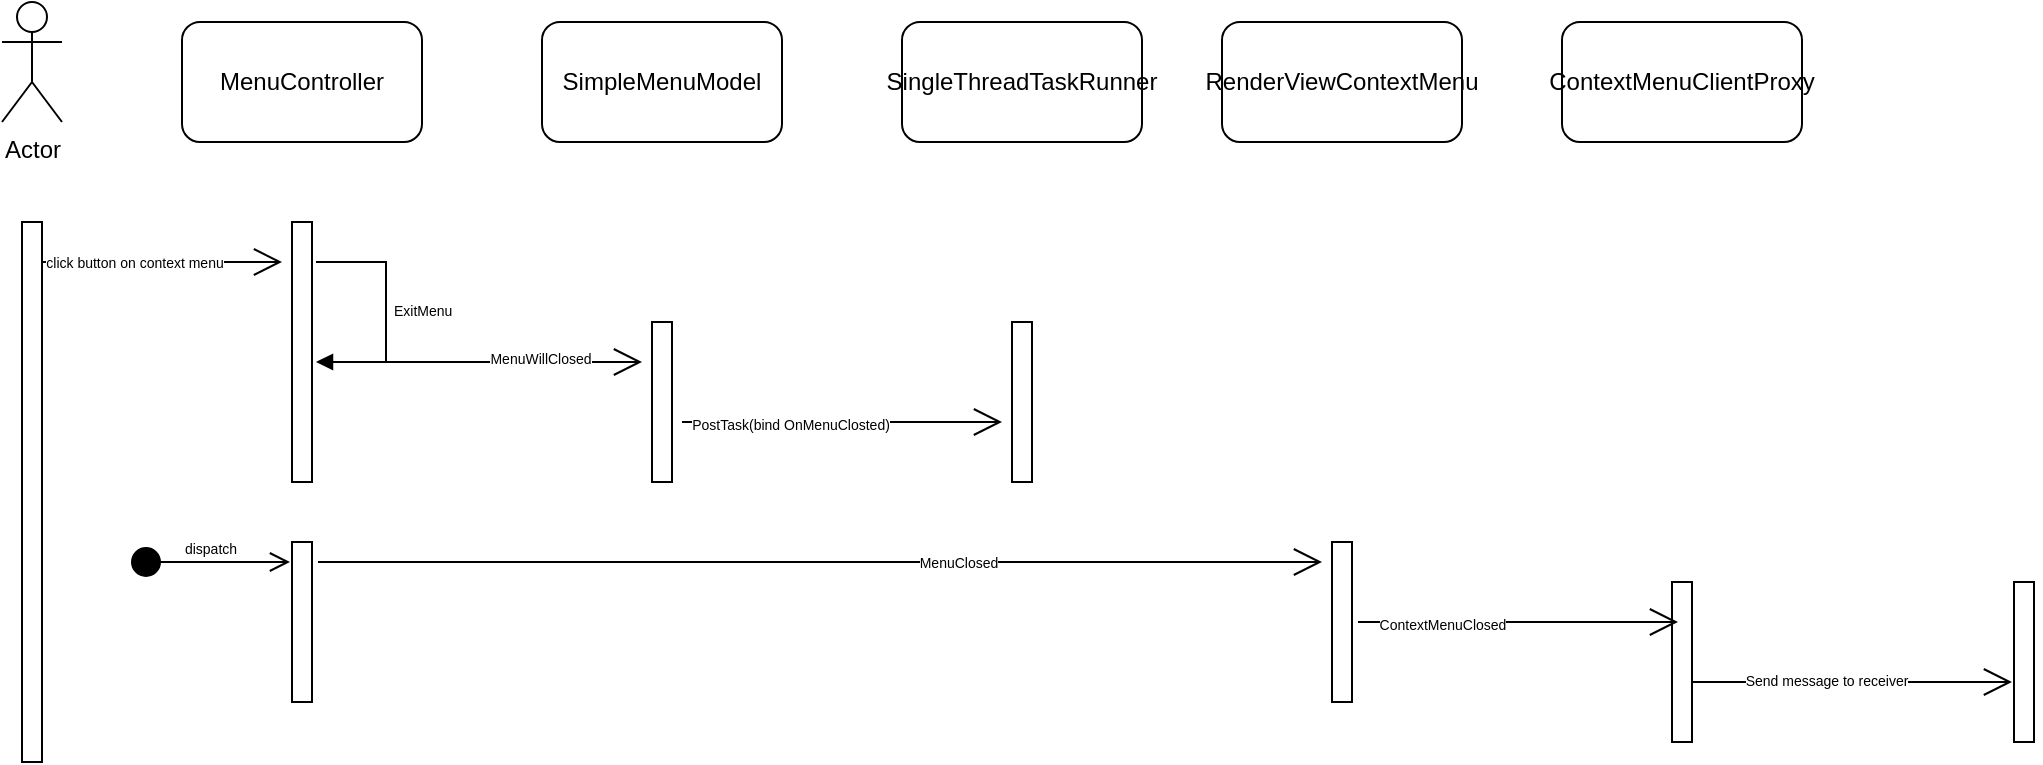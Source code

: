 <mxfile version="20.8.0" type="github">
  <diagram id="kgpKYQtTHZ0yAKxKKP6v" name="Page-1">
    <mxGraphModel dx="2027" dy="1148" grid="1" gridSize="10" guides="1" tooltips="1" connect="1" arrows="1" fold="1" page="1" pageScale="1" pageWidth="1200" pageHeight="1600" math="0" shadow="0">
      <root>
        <mxCell id="0" />
        <mxCell id="1" parent="0" />
        <mxCell id="VODS6yynZhj1xDqW8S6w-1" value="Actor" style="shape=umlActor;verticalLabelPosition=bottom;verticalAlign=top;html=1;" vertex="1" parent="1">
          <mxGeometry x="50" y="130" width="30" height="60" as="geometry" />
        </mxCell>
        <mxCell id="VODS6yynZhj1xDqW8S6w-2" value="" style="html=1;points=[];perimeter=orthogonalPerimeter;" vertex="1" parent="1">
          <mxGeometry x="60" y="240" width="10" height="270" as="geometry" />
        </mxCell>
        <mxCell id="VODS6yynZhj1xDqW8S6w-3" value="MenuController" style="rounded=1;whiteSpace=wrap;html=1;" vertex="1" parent="1">
          <mxGeometry x="140" y="140" width="120" height="60" as="geometry" />
        </mxCell>
        <mxCell id="VODS6yynZhj1xDqW8S6w-4" value="" style="html=1;points=[];perimeter=orthogonalPerimeter;" vertex="1" parent="1">
          <mxGeometry x="195" y="240" width="10" height="130" as="geometry" />
        </mxCell>
        <mxCell id="VODS6yynZhj1xDqW8S6w-5" value="" style="endArrow=open;endFill=1;endSize=12;html=1;rounded=0;" edge="1" parent="1">
          <mxGeometry width="160" relative="1" as="geometry">
            <mxPoint x="70" y="260" as="sourcePoint" />
            <mxPoint x="190" y="260" as="targetPoint" />
          </mxGeometry>
        </mxCell>
        <mxCell id="VODS6yynZhj1xDqW8S6w-6" value="&lt;font style=&quot;font-size: 7px;&quot;&gt;click button on context menu&lt;/font&gt;" style="edgeLabel;html=1;align=center;verticalAlign=middle;resizable=0;points=[];" vertex="1" connectable="0" parent="VODS6yynZhj1xDqW8S6w-5">
          <mxGeometry x="-0.233" y="1" relative="1" as="geometry">
            <mxPoint as="offset" />
          </mxGeometry>
        </mxCell>
        <mxCell id="VODS6yynZhj1xDqW8S6w-7" value="ExitMenu" style="edgeStyle=orthogonalEdgeStyle;html=1;align=left;spacingLeft=2;endArrow=block;rounded=0;fontSize=7;" edge="1" parent="1">
          <mxGeometry relative="1" as="geometry">
            <mxPoint x="207" y="260" as="sourcePoint" />
            <Array as="points">
              <mxPoint x="242" y="260" />
            </Array>
            <mxPoint x="207" y="310" as="targetPoint" />
          </mxGeometry>
        </mxCell>
        <mxCell id="VODS6yynZhj1xDqW8S6w-8" value="SimpleMenuModel" style="rounded=1;whiteSpace=wrap;html=1;fontSize=12;" vertex="1" parent="1">
          <mxGeometry x="320" y="140" width="120" height="60" as="geometry" />
        </mxCell>
        <mxCell id="VODS6yynZhj1xDqW8S6w-9" value="" style="html=1;points=[];perimeter=orthogonalPerimeter;fontSize=12;" vertex="1" parent="1">
          <mxGeometry x="375" y="290" width="10" height="80" as="geometry" />
        </mxCell>
        <mxCell id="VODS6yynZhj1xDqW8S6w-10" value="" style="endArrow=open;endFill=1;endSize=12;html=1;rounded=0;fontSize=12;" edge="1" parent="1">
          <mxGeometry width="160" relative="1" as="geometry">
            <mxPoint x="210" y="310" as="sourcePoint" />
            <mxPoint x="370" y="310" as="targetPoint" />
          </mxGeometry>
        </mxCell>
        <mxCell id="VODS6yynZhj1xDqW8S6w-11" value="MenuWillClosed" style="edgeLabel;html=1;align=center;verticalAlign=middle;resizable=0;points=[];fontSize=7;" vertex="1" connectable="0" parent="VODS6yynZhj1xDqW8S6w-10">
          <mxGeometry x="0.362" y="1" relative="1" as="geometry">
            <mxPoint as="offset" />
          </mxGeometry>
        </mxCell>
        <mxCell id="VODS6yynZhj1xDqW8S6w-12" value="SingleThreadTaskRunner" style="rounded=1;whiteSpace=wrap;html=1;fontSize=12;" vertex="1" parent="1">
          <mxGeometry x="500" y="140" width="120" height="60" as="geometry" />
        </mxCell>
        <mxCell id="VODS6yynZhj1xDqW8S6w-13" value="" style="html=1;points=[];perimeter=orthogonalPerimeter;fontSize=12;" vertex="1" parent="1">
          <mxGeometry x="555" y="290" width="10" height="80" as="geometry" />
        </mxCell>
        <mxCell id="VODS6yynZhj1xDqW8S6w-14" value="" style="endArrow=open;endFill=1;endSize=12;html=1;rounded=0;fontSize=12;" edge="1" parent="1">
          <mxGeometry width="160" relative="1" as="geometry">
            <mxPoint x="390" y="340" as="sourcePoint" />
            <mxPoint x="550" y="340" as="targetPoint" />
          </mxGeometry>
        </mxCell>
        <mxCell id="VODS6yynZhj1xDqW8S6w-15" value="PostTask(bind OnMenuClosted)" style="edgeLabel;html=1;align=center;verticalAlign=middle;resizable=0;points=[];fontSize=7;" vertex="1" connectable="0" parent="VODS6yynZhj1xDqW8S6w-14">
          <mxGeometry x="-0.325" y="-2" relative="1" as="geometry">
            <mxPoint as="offset" />
          </mxGeometry>
        </mxCell>
        <mxCell id="VODS6yynZhj1xDqW8S6w-16" value="RenderViewContextMenu" style="rounded=1;whiteSpace=wrap;html=1;fontSize=12;" vertex="1" parent="1">
          <mxGeometry x="660" y="140" width="120" height="60" as="geometry" />
        </mxCell>
        <mxCell id="VODS6yynZhj1xDqW8S6w-17" value="" style="html=1;points=[];perimeter=orthogonalPerimeter;fontSize=12;" vertex="1" parent="1">
          <mxGeometry x="715" y="400" width="10" height="80" as="geometry" />
        </mxCell>
        <mxCell id="VODS6yynZhj1xDqW8S6w-18" value="" style="html=1;points=[];perimeter=orthogonalPerimeter;fontSize=12;" vertex="1" parent="1">
          <mxGeometry x="195" y="400" width="10" height="80" as="geometry" />
        </mxCell>
        <mxCell id="VODS6yynZhj1xDqW8S6w-19" value="" style="endArrow=open;endFill=1;endSize=12;html=1;rounded=0;fontSize=12;" edge="1" parent="1">
          <mxGeometry width="160" relative="1" as="geometry">
            <mxPoint x="208" y="410" as="sourcePoint" />
            <mxPoint x="710" y="410" as="targetPoint" />
          </mxGeometry>
        </mxCell>
        <mxCell id="VODS6yynZhj1xDqW8S6w-20" value="MenuClosed" style="edgeLabel;html=1;align=center;verticalAlign=middle;resizable=0;points=[];fontSize=7;" vertex="1" connectable="0" parent="VODS6yynZhj1xDqW8S6w-19">
          <mxGeometry x="0.275" y="-1" relative="1" as="geometry">
            <mxPoint as="offset" />
          </mxGeometry>
        </mxCell>
        <mxCell id="VODS6yynZhj1xDqW8S6w-21" value="ContextMenuClientProxy" style="rounded=1;whiteSpace=wrap;html=1;fontSize=12;" vertex="1" parent="1">
          <mxGeometry x="830" y="140" width="120" height="60" as="geometry" />
        </mxCell>
        <mxCell id="VODS6yynZhj1xDqW8S6w-22" value="" style="html=1;points=[];perimeter=orthogonalPerimeter;fontSize=12;" vertex="1" parent="1">
          <mxGeometry x="885" y="420" width="10" height="80" as="geometry" />
        </mxCell>
        <mxCell id="VODS6yynZhj1xDqW8S6w-23" value="" style="endArrow=open;endFill=1;endSize=12;html=1;rounded=0;fontSize=12;" edge="1" parent="1">
          <mxGeometry width="160" relative="1" as="geometry">
            <mxPoint x="728" y="440" as="sourcePoint" />
            <mxPoint x="888" y="440" as="targetPoint" />
          </mxGeometry>
        </mxCell>
        <mxCell id="VODS6yynZhj1xDqW8S6w-24" value="ContextMenuClosed" style="edgeLabel;html=1;align=center;verticalAlign=middle;resizable=0;points=[];fontSize=7;" vertex="1" connectable="0" parent="VODS6yynZhj1xDqW8S6w-23">
          <mxGeometry x="-0.475" y="-2" relative="1" as="geometry">
            <mxPoint as="offset" />
          </mxGeometry>
        </mxCell>
        <mxCell id="VODS6yynZhj1xDqW8S6w-25" value="" style="endArrow=open;endFill=1;endSize=12;html=1;rounded=0;fontSize=12;" edge="1" parent="1">
          <mxGeometry width="160" relative="1" as="geometry">
            <mxPoint x="895" y="470" as="sourcePoint" />
            <mxPoint x="1055" y="470" as="targetPoint" />
          </mxGeometry>
        </mxCell>
        <mxCell id="VODS6yynZhj1xDqW8S6w-26" value="Send message to receiver" style="edgeLabel;html=1;align=center;verticalAlign=middle;resizable=0;points=[];fontSize=7;" vertex="1" connectable="0" parent="VODS6yynZhj1xDqW8S6w-25">
          <mxGeometry x="-0.5" relative="1" as="geometry">
            <mxPoint x="27" as="offset" />
          </mxGeometry>
        </mxCell>
        <mxCell id="VODS6yynZhj1xDqW8S6w-27" value="" style="html=1;points=[];perimeter=orthogonalPerimeter;fontSize=7;" vertex="1" parent="1">
          <mxGeometry x="1056" y="420" width="10" height="80" as="geometry" />
        </mxCell>
        <mxCell id="VODS6yynZhj1xDqW8S6w-28" value="dispatch" style="html=1;verticalAlign=bottom;startArrow=circle;startFill=1;endArrow=open;startSize=6;endSize=8;rounded=0;fontSize=7;" edge="1" parent="1">
          <mxGeometry width="80" relative="1" as="geometry">
            <mxPoint x="114" y="410" as="sourcePoint" />
            <mxPoint x="194" y="410" as="targetPoint" />
          </mxGeometry>
        </mxCell>
      </root>
    </mxGraphModel>
  </diagram>
</mxfile>
